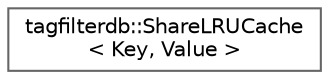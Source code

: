 digraph "Graphical Class Hierarchy"
{
 // LATEX_PDF_SIZE
  bgcolor="transparent";
  edge [fontname=Helvetica,fontsize=10,labelfontname=Helvetica,labelfontsize=10];
  node [fontname=Helvetica,fontsize=10,shape=box,height=0.2,width=0.4];
  rankdir="LR";
  Node0 [id="Node000000",label="tagfilterdb::ShareLRUCache\l\< Key, Value \>",height=0.2,width=0.4,color="grey40", fillcolor="white", style="filled",URL="$classtagfilterdb_1_1ShareLRUCache.html",tooltip="A shared LRU cache that divides a total charge across multiple LRU caches."];
}
